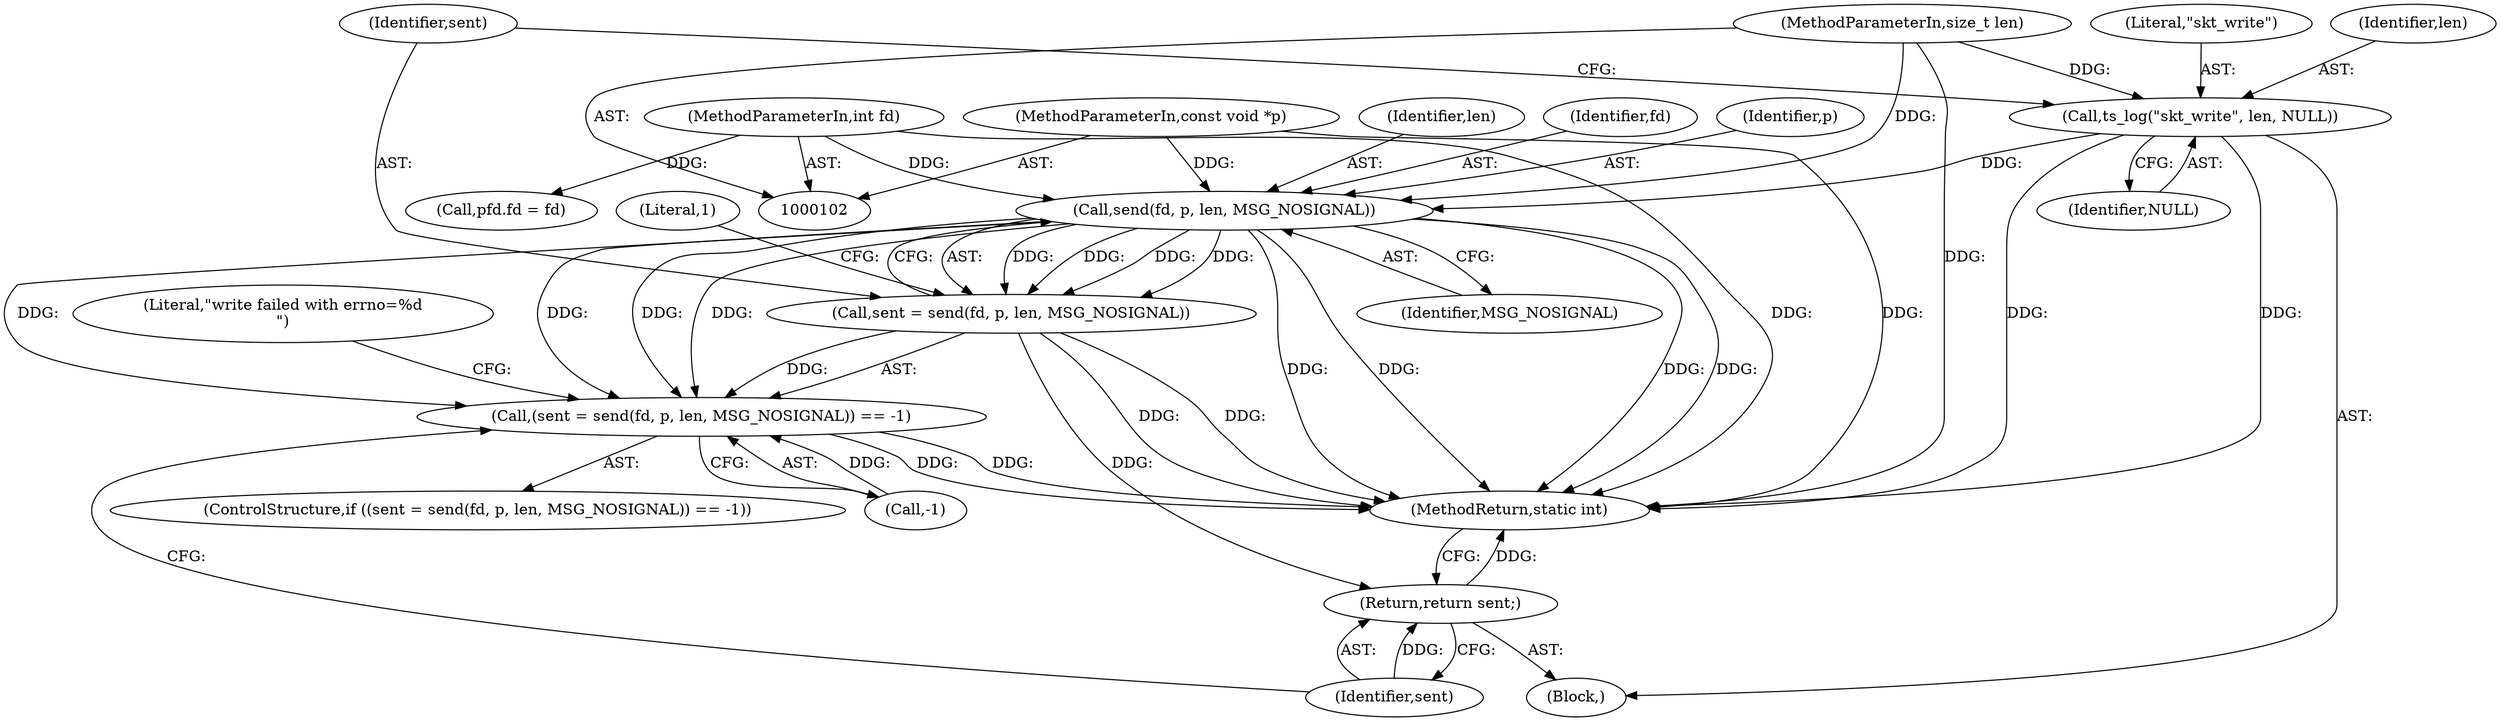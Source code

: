 digraph "1_Android_472271b153c5dc53c28beac55480a8d8434b2d5c_6@API" {
"1000138" [label="(Call,send(fd, p, len, MSG_NOSIGNAL))"];
"1000103" [label="(MethodParameterIn,int fd)"];
"1000104" [label="(MethodParameterIn,const void *p)"];
"1000130" [label="(Call,ts_log(\"skt_write\", len, NULL))"];
"1000105" [label="(MethodParameterIn,size_t len)"];
"1000135" [label="(Call,(sent = send(fd, p, len, MSG_NOSIGNAL)) == -1)"];
"1000136" [label="(Call,sent = send(fd, p, len, MSG_NOSIGNAL))"];
"1000152" [label="(Return,return sent;)"];
"1000110" [label="(Call,pfd.fd = fd)"];
"1000153" [label="(Identifier,sent)"];
"1000141" [label="(Identifier,len)"];
"1000139" [label="(Identifier,fd)"];
"1000154" [label="(MethodReturn,static int)"];
"1000140" [label="(Identifier,p)"];
"1000137" [label="(Identifier,sent)"];
"1000135" [label="(Call,(sent = send(fd, p, len, MSG_NOSIGNAL)) == -1)"];
"1000131" [label="(Literal,\"skt_write\")"];
"1000103" [label="(MethodParameterIn,int fd)"];
"1000144" [label="(Literal,1)"];
"1000130" [label="(Call,ts_log(\"skt_write\", len, NULL))"];
"1000138" [label="(Call,send(fd, p, len, MSG_NOSIGNAL))"];
"1000136" [label="(Call,sent = send(fd, p, len, MSG_NOSIGNAL))"];
"1000152" [label="(Return,return sent;)"];
"1000106" [label="(Block,)"];
"1000105" [label="(MethodParameterIn,size_t len)"];
"1000147" [label="(Literal,\"write failed with errno=%d\n\")"];
"1000133" [label="(Identifier,NULL)"];
"1000142" [label="(Identifier,MSG_NOSIGNAL)"];
"1000104" [label="(MethodParameterIn,const void *p)"];
"1000132" [label="(Identifier,len)"];
"1000134" [label="(ControlStructure,if ((sent = send(fd, p, len, MSG_NOSIGNAL)) == -1))"];
"1000143" [label="(Call,-1)"];
"1000138" -> "1000136"  [label="AST: "];
"1000138" -> "1000142"  [label="CFG: "];
"1000139" -> "1000138"  [label="AST: "];
"1000140" -> "1000138"  [label="AST: "];
"1000141" -> "1000138"  [label="AST: "];
"1000142" -> "1000138"  [label="AST: "];
"1000136" -> "1000138"  [label="CFG: "];
"1000138" -> "1000154"  [label="DDG: "];
"1000138" -> "1000154"  [label="DDG: "];
"1000138" -> "1000154"  [label="DDG: "];
"1000138" -> "1000154"  [label="DDG: "];
"1000138" -> "1000135"  [label="DDG: "];
"1000138" -> "1000135"  [label="DDG: "];
"1000138" -> "1000135"  [label="DDG: "];
"1000138" -> "1000135"  [label="DDG: "];
"1000138" -> "1000136"  [label="DDG: "];
"1000138" -> "1000136"  [label="DDG: "];
"1000138" -> "1000136"  [label="DDG: "];
"1000138" -> "1000136"  [label="DDG: "];
"1000103" -> "1000138"  [label="DDG: "];
"1000104" -> "1000138"  [label="DDG: "];
"1000130" -> "1000138"  [label="DDG: "];
"1000105" -> "1000138"  [label="DDG: "];
"1000103" -> "1000102"  [label="AST: "];
"1000103" -> "1000154"  [label="DDG: "];
"1000103" -> "1000110"  [label="DDG: "];
"1000104" -> "1000102"  [label="AST: "];
"1000104" -> "1000154"  [label="DDG: "];
"1000130" -> "1000106"  [label="AST: "];
"1000130" -> "1000133"  [label="CFG: "];
"1000131" -> "1000130"  [label="AST: "];
"1000132" -> "1000130"  [label="AST: "];
"1000133" -> "1000130"  [label="AST: "];
"1000137" -> "1000130"  [label="CFG: "];
"1000130" -> "1000154"  [label="DDG: "];
"1000130" -> "1000154"  [label="DDG: "];
"1000105" -> "1000130"  [label="DDG: "];
"1000105" -> "1000102"  [label="AST: "];
"1000105" -> "1000154"  [label="DDG: "];
"1000135" -> "1000134"  [label="AST: "];
"1000135" -> "1000143"  [label="CFG: "];
"1000136" -> "1000135"  [label="AST: "];
"1000143" -> "1000135"  [label="AST: "];
"1000147" -> "1000135"  [label="CFG: "];
"1000153" -> "1000135"  [label="CFG: "];
"1000135" -> "1000154"  [label="DDG: "];
"1000135" -> "1000154"  [label="DDG: "];
"1000136" -> "1000135"  [label="DDG: "];
"1000143" -> "1000135"  [label="DDG: "];
"1000137" -> "1000136"  [label="AST: "];
"1000144" -> "1000136"  [label="CFG: "];
"1000136" -> "1000154"  [label="DDG: "];
"1000136" -> "1000154"  [label="DDG: "];
"1000136" -> "1000152"  [label="DDG: "];
"1000152" -> "1000106"  [label="AST: "];
"1000152" -> "1000153"  [label="CFG: "];
"1000153" -> "1000152"  [label="AST: "];
"1000154" -> "1000152"  [label="CFG: "];
"1000152" -> "1000154"  [label="DDG: "];
"1000153" -> "1000152"  [label="DDG: "];
}
